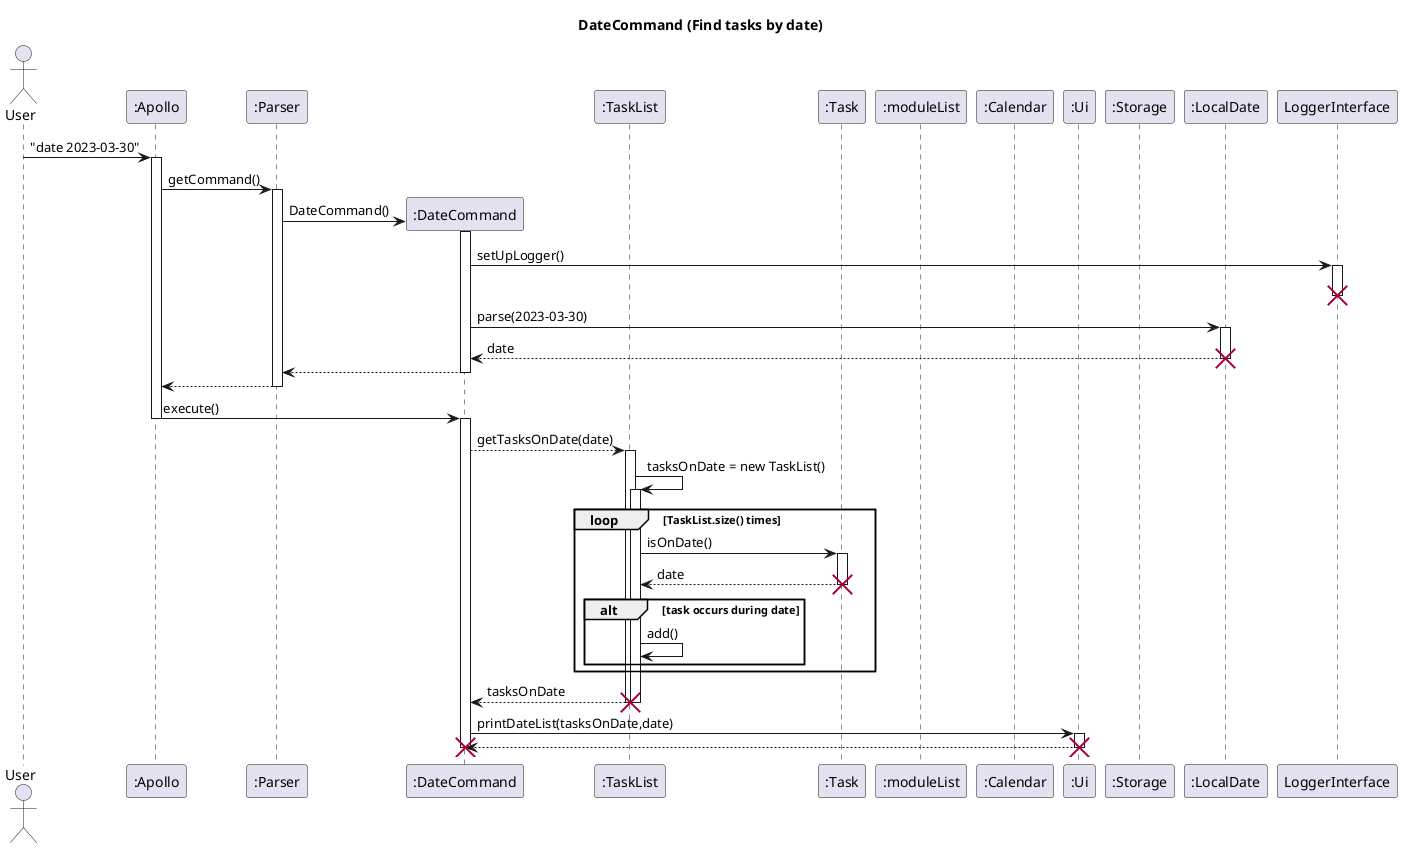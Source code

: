 @startuml
'https://plantuml.com/sequence-diagram

title DateCommand (Find tasks by date)

actor User
participant ":Apollo" as Apollo
participant ":Parser" as Parser
participant ":DateCommand" as Date
participant ":TaskList" as TaskList
participant ":Task" as Task
participant ":moduleList" as ModuleList
participant ":Calendar" as Calendar
participant ":Ui" as Ui
participant ":Storage" as Storage
participant ":LocalDate" as LocalDate

User -> Apollo : "date 2023-03-30"
activate Apollo
Apollo -> Parser : getCommand()
activate Parser
Parser ->  Date** : DateCommand()
Date++
Date -> LoggerInterface : setUpLogger()

activate LoggerInterface
deactivate LoggerInterface
destroy LoggerInterface
Date -> LocalDate: parse(2023-03-30)
activate LocalDate
LocalDate --> Date: date
deactivate LocalDate
destroy LocalDate
return
return

Apollo -> Date : execute()
Apollo --
activate Date
Date --> TaskList : getTasksOnDate(date)
activate TaskList
TaskList -> TaskList++ : tasksOnDate = new TaskList()
loop TaskList.size() times
    TaskList -> Task: isOnDate()
    activate Task
    Task --> TaskList : date
    deactivate Task
    destroy Task
    alt task occurs during date
    TaskList -> TaskList : add()
    end
end
TaskList --> Date : tasksOnDate

deactivate TaskList
destroy TaskList


Date -> Ui : printDateList(tasksOnDate,date)
activate Ui
Ui --> Date
deactivate Ui
destroy Ui
destroy Date




@enduml